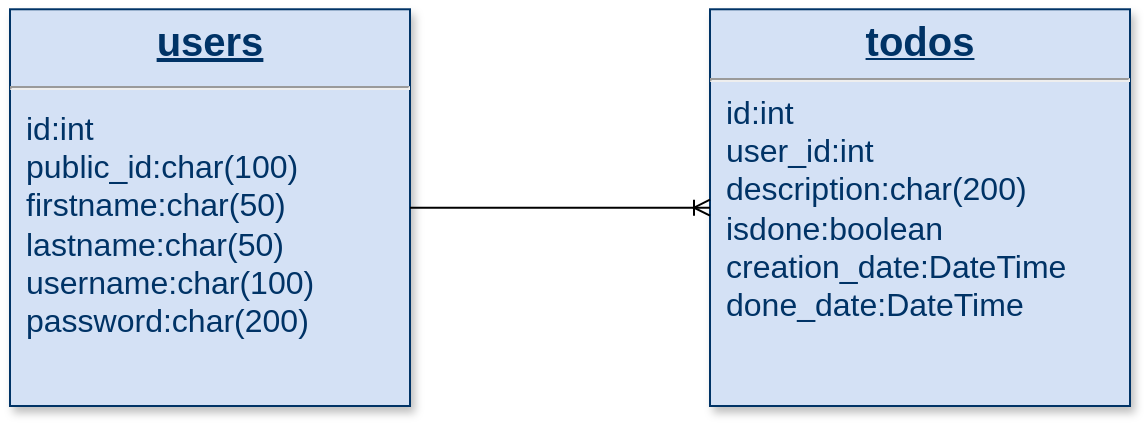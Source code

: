 <mxfile version="23.1.5" type="device">
  <diagram name="Page-1" id="efa7a0a1-bf9b-a30e-e6df-94a7791c09e9">
    <mxGraphModel dx="1098" dy="820" grid="1" gridSize="10" guides="1" tooltips="1" connect="1" arrows="1" fold="1" page="1" pageScale="1" pageWidth="826" pageHeight="1169" background="none" math="0" shadow="0">
      <root>
        <mxCell id="0" />
        <mxCell id="1" parent="0" />
        <mxCell id="21" value="&lt;p style=&quot;margin: 0px; margin-top: 4px; text-align: center; text-decoration: underline;&quot;&gt;&lt;b&gt;&lt;font style=&quot;font-size: 20px;&quot;&gt;todos&lt;/font&gt;&lt;/b&gt;&lt;/p&gt;&lt;hr&gt;&lt;p style=&quot;margin: 0px 0px 0px 8px; font-size: 16px;&quot;&gt;id:int&lt;br&gt;user_id:int&lt;br&gt;description:char(200)&lt;br&gt;isdone:boolean&lt;br&gt;creation_date:DateTime&lt;br&gt;done_date:DateTime&lt;br&gt;&lt;/p&gt;" style="verticalAlign=top;align=left;overflow=fill;fontSize=12;fontFamily=Helvetica;html=1;strokeColor=#003366;shadow=1;fillColor=#D4E1F5;fontColor=#003366" parent="1" vertex="1">
          <mxGeometry x="390" y="21.64" width="210" height="198.36" as="geometry" />
        </mxCell>
        <mxCell id="25" value="&lt;p style=&quot;margin: 4px 0px 0px; text-align: center; text-decoration: underline; font-size: 20px;&quot;&gt;&lt;b style=&quot;&quot;&gt;&lt;font style=&quot;font-size: 20px;&quot;&gt;users&lt;/font&gt;&lt;/b&gt;&lt;/p&gt;&lt;hr style=&quot;font-size: 20px;&quot;&gt;&lt;p style=&quot;margin: 0px 0px 0px 8px; font-size: 16px;&quot;&gt;&lt;font style=&quot;font-size: 16px;&quot;&gt;id:int&lt;/font&gt;&lt;/p&gt;&lt;p style=&quot;margin: 0px 0px 0px 8px; font-size: 16px;&quot;&gt;&lt;font style=&quot;font-size: 16px;&quot;&gt;&lt;span style=&quot;background-color: initial;&quot;&gt;public_id:char(100)&lt;br&gt;&lt;/span&gt;firstname:char(50)&lt;/font&gt;&lt;/p&gt;&lt;p style=&quot;margin: 0px 0px 0px 8px; font-size: 16px;&quot;&gt;&lt;font style=&quot;font-size: 16px;&quot;&gt;lastname:char(50)&lt;/font&gt;&lt;/p&gt;&lt;p style=&quot;margin: 0px 0px 0px 8px; font-size: 16px;&quot;&gt;&lt;font style=&quot;font-size: 16px;&quot;&gt;username:char(100)&lt;/font&gt;&lt;/p&gt;&lt;p style=&quot;margin: 0px 0px 0px 8px; font-size: 16px;&quot;&gt;&lt;font style=&quot;font-size: 16px;&quot;&gt;password:char(200)&lt;/font&gt;&lt;/p&gt;" style="verticalAlign=top;align=left;overflow=fill;fontSize=12;fontFamily=Helvetica;html=1;strokeColor=#003366;shadow=1;fillColor=#D4E1F5;fontColor=#003366" parent="1" vertex="1">
          <mxGeometry x="40" y="21.64" width="200" height="198.36" as="geometry" />
        </mxCell>
        <mxCell id="MM0OFZ0CDfr9HQRdRcN--116" value="" style="edgeStyle=entityRelationEdgeStyle;fontSize=12;html=1;endArrow=ERoneToMany;rounded=0;exitX=1;exitY=0.5;exitDx=0;exitDy=0;entryX=0;entryY=0.5;entryDx=0;entryDy=0;" edge="1" parent="1" source="25" target="21">
          <mxGeometry width="100" height="100" relative="1" as="geometry">
            <mxPoint x="330" y="390" as="sourcePoint" />
            <mxPoint x="430" y="290" as="targetPoint" />
          </mxGeometry>
        </mxCell>
      </root>
    </mxGraphModel>
  </diagram>
</mxfile>
